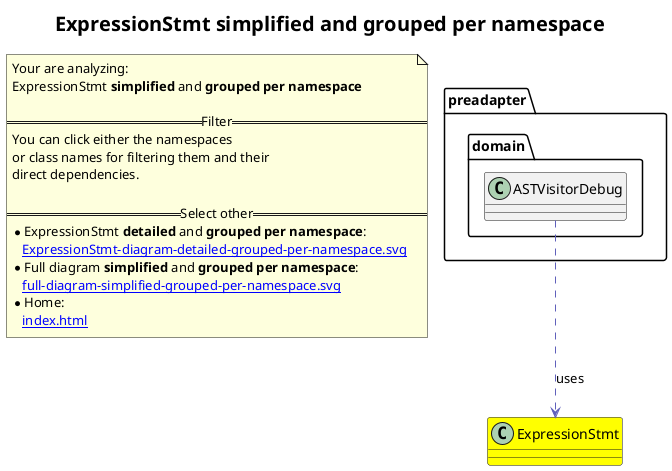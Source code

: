 @startuml
title <size:20>ExpressionStmt **simplified** and **grouped per namespace**</size>
note "Your are analyzing:\nExpressionStmt **simplified** and **grouped per namespace**\n\n==Filter==\nYou can click either the namespaces \nor class names for filtering them and their\ndirect dependencies.\n\n==Select other==\n* ExpressionStmt **detailed** and **grouped per namespace**:\n   [[ExpressionStmt-diagram-detailed-grouped-per-namespace.svg]]\n* Full diagram **simplified** and **grouped per namespace**:\n   [[full-diagram-simplified-grouped-per-namespace.svg]]\n* Home:\n   [[index.html]]" as FloatingNote
class ExpressionStmt [[ExpressionStmt-diagram-simplified-grouped-per-namespace.svg]] #yellow {
}
' Closing all previous_sub_namespace_list namespace None because file analysis is finished.
namespace preadapter [[preadapter-diagram-simplified-grouped-per-namespace.svg]] {
namespace preadapter.domain [[preadapter.domain-diagram-simplified-grouped-per-namespace.svg]] {
  class preadapter.domain.ASTVisitorDebug [[preadapter.domain.ASTVisitorDebug-diagram-simplified-grouped-per-namespace.svg]]  {
  }
'Compared namespace preadapter.domain [[preadapter.domain-diagram-simplified-grouped-per-namespace.svg]] { with last element of   }
' Closing all previous_sub_namespace_list namespace None because file analysis is finished.
' Closing namespace domain
}
' Closing namespace preadapter
}
 ' *************************************** 
 ' *************************************** 
 ' *************************************** 
' Class relations extracted from namespace:
' 
' Class relations extracted from namespace:
' preadapter.domain
preadapter.domain.ASTVisitorDebug .[#6060BB].> ExpressionStmt  : uses 
@enduml